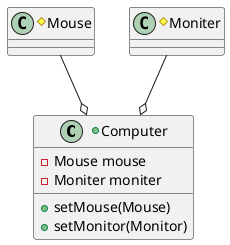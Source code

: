 @startuml
+class Computer{
    -Mouse mouse
    -Moniter moniter

    +setMouse(Mouse)
    +setMonitor(Monitor)
}

#class Mouse{
}

#class Moniter{
}

Mouse --o  Computer
Moniter --o Computer
@enduml